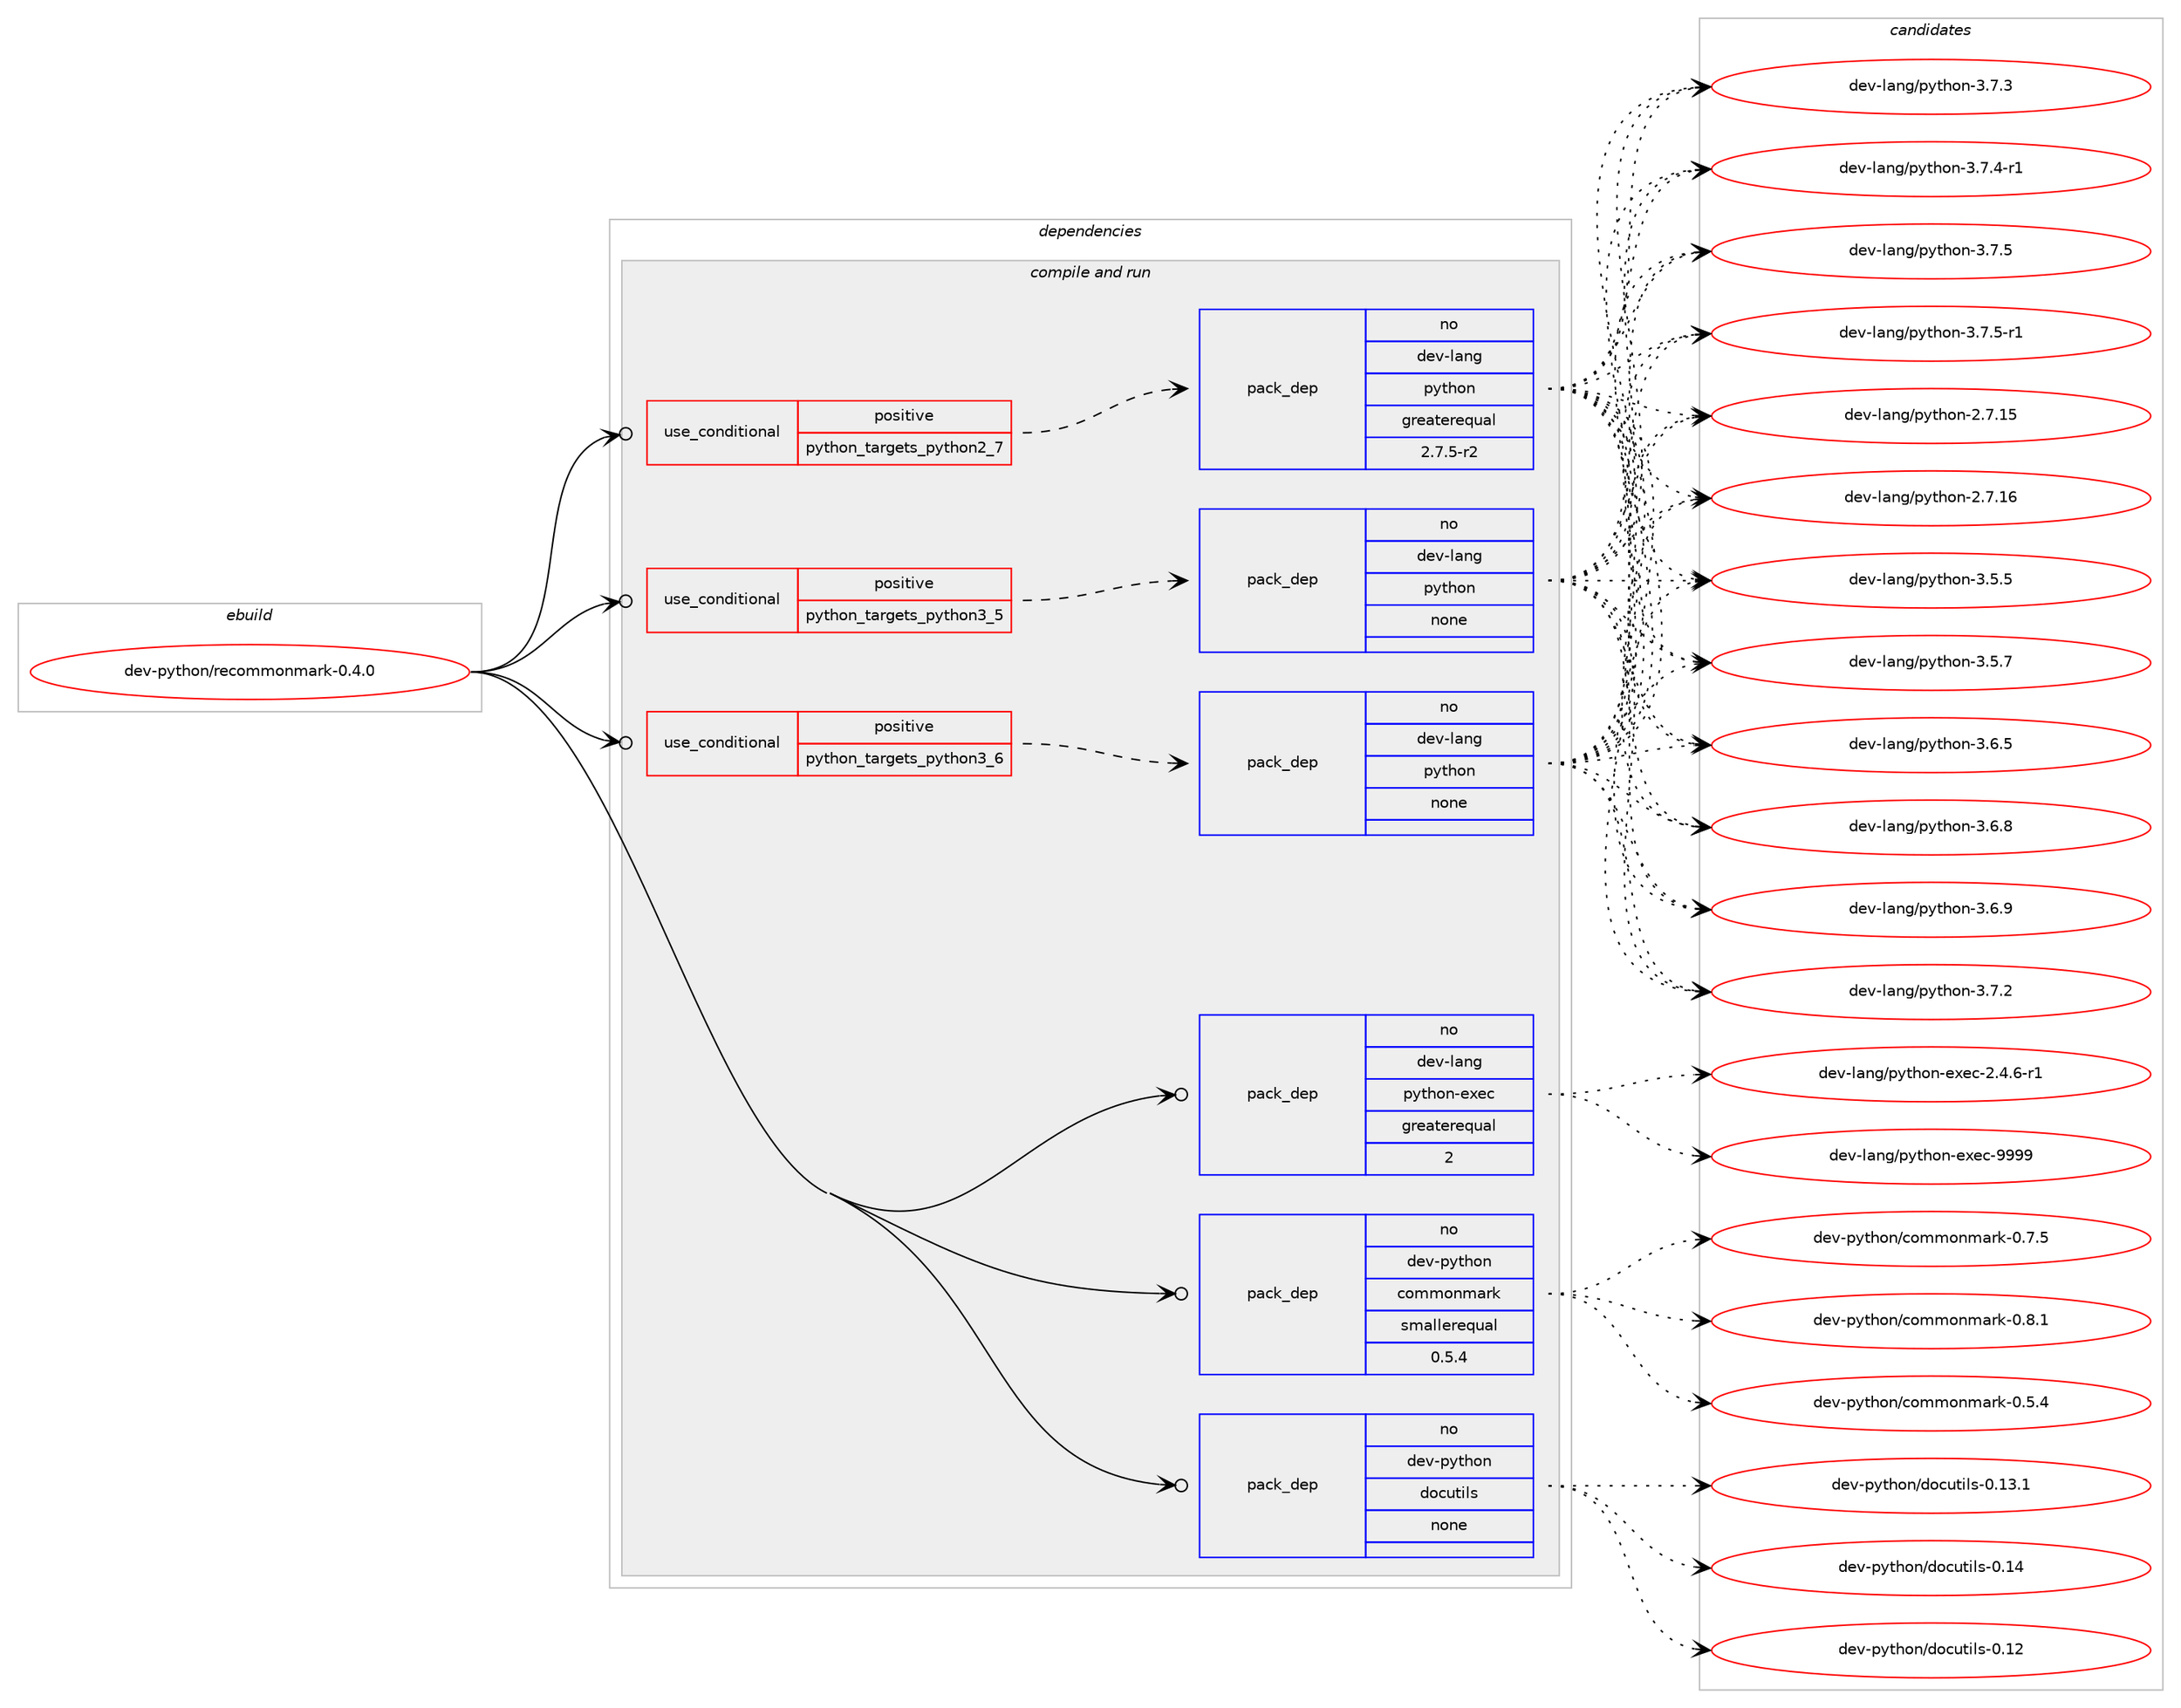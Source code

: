 digraph prolog {

# *************
# Graph options
# *************

newrank=true;
concentrate=true;
compound=true;
graph [rankdir=LR,fontname=Helvetica,fontsize=10,ranksep=1.5];#, ranksep=2.5, nodesep=0.2];
edge  [arrowhead=vee];
node  [fontname=Helvetica,fontsize=10];

# **********
# The ebuild
# **********

subgraph cluster_leftcol {
color=gray;
rank=same;
label=<<i>ebuild</i>>;
id [label="dev-python/recommonmark-0.4.0", color=red, width=4, href="../dev-python/recommonmark-0.4.0.svg"];
}

# ****************
# The dependencies
# ****************

subgraph cluster_midcol {
color=gray;
label=<<i>dependencies</i>>;
subgraph cluster_compile {
fillcolor="#eeeeee";
style=filled;
label=<<i>compile</i>>;
}
subgraph cluster_compileandrun {
fillcolor="#eeeeee";
style=filled;
label=<<i>compile and run</i>>;
subgraph cond148447 {
dependency634625 [label=<<TABLE BORDER="0" CELLBORDER="1" CELLSPACING="0" CELLPADDING="4"><TR><TD ROWSPAN="3" CELLPADDING="10">use_conditional</TD></TR><TR><TD>positive</TD></TR><TR><TD>python_targets_python2_7</TD></TR></TABLE>>, shape=none, color=red];
subgraph pack474299 {
dependency634626 [label=<<TABLE BORDER="0" CELLBORDER="1" CELLSPACING="0" CELLPADDING="4" WIDTH="220"><TR><TD ROWSPAN="6" CELLPADDING="30">pack_dep</TD></TR><TR><TD WIDTH="110">no</TD></TR><TR><TD>dev-lang</TD></TR><TR><TD>python</TD></TR><TR><TD>greaterequal</TD></TR><TR><TD>2.7.5-r2</TD></TR></TABLE>>, shape=none, color=blue];
}
dependency634625:e -> dependency634626:w [weight=20,style="dashed",arrowhead="vee"];
}
id:e -> dependency634625:w [weight=20,style="solid",arrowhead="odotvee"];
subgraph cond148448 {
dependency634627 [label=<<TABLE BORDER="0" CELLBORDER="1" CELLSPACING="0" CELLPADDING="4"><TR><TD ROWSPAN="3" CELLPADDING="10">use_conditional</TD></TR><TR><TD>positive</TD></TR><TR><TD>python_targets_python3_5</TD></TR></TABLE>>, shape=none, color=red];
subgraph pack474300 {
dependency634628 [label=<<TABLE BORDER="0" CELLBORDER="1" CELLSPACING="0" CELLPADDING="4" WIDTH="220"><TR><TD ROWSPAN="6" CELLPADDING="30">pack_dep</TD></TR><TR><TD WIDTH="110">no</TD></TR><TR><TD>dev-lang</TD></TR><TR><TD>python</TD></TR><TR><TD>none</TD></TR><TR><TD></TD></TR></TABLE>>, shape=none, color=blue];
}
dependency634627:e -> dependency634628:w [weight=20,style="dashed",arrowhead="vee"];
}
id:e -> dependency634627:w [weight=20,style="solid",arrowhead="odotvee"];
subgraph cond148449 {
dependency634629 [label=<<TABLE BORDER="0" CELLBORDER="1" CELLSPACING="0" CELLPADDING="4"><TR><TD ROWSPAN="3" CELLPADDING="10">use_conditional</TD></TR><TR><TD>positive</TD></TR><TR><TD>python_targets_python3_6</TD></TR></TABLE>>, shape=none, color=red];
subgraph pack474301 {
dependency634630 [label=<<TABLE BORDER="0" CELLBORDER="1" CELLSPACING="0" CELLPADDING="4" WIDTH="220"><TR><TD ROWSPAN="6" CELLPADDING="30">pack_dep</TD></TR><TR><TD WIDTH="110">no</TD></TR><TR><TD>dev-lang</TD></TR><TR><TD>python</TD></TR><TR><TD>none</TD></TR><TR><TD></TD></TR></TABLE>>, shape=none, color=blue];
}
dependency634629:e -> dependency634630:w [weight=20,style="dashed",arrowhead="vee"];
}
id:e -> dependency634629:w [weight=20,style="solid",arrowhead="odotvee"];
subgraph pack474302 {
dependency634631 [label=<<TABLE BORDER="0" CELLBORDER="1" CELLSPACING="0" CELLPADDING="4" WIDTH="220"><TR><TD ROWSPAN="6" CELLPADDING="30">pack_dep</TD></TR><TR><TD WIDTH="110">no</TD></TR><TR><TD>dev-lang</TD></TR><TR><TD>python-exec</TD></TR><TR><TD>greaterequal</TD></TR><TR><TD>2</TD></TR></TABLE>>, shape=none, color=blue];
}
id:e -> dependency634631:w [weight=20,style="solid",arrowhead="odotvee"];
subgraph pack474303 {
dependency634632 [label=<<TABLE BORDER="0" CELLBORDER="1" CELLSPACING="0" CELLPADDING="4" WIDTH="220"><TR><TD ROWSPAN="6" CELLPADDING="30">pack_dep</TD></TR><TR><TD WIDTH="110">no</TD></TR><TR><TD>dev-python</TD></TR><TR><TD>commonmark</TD></TR><TR><TD>smallerequal</TD></TR><TR><TD>0.5.4</TD></TR></TABLE>>, shape=none, color=blue];
}
id:e -> dependency634632:w [weight=20,style="solid",arrowhead="odotvee"];
subgraph pack474304 {
dependency634633 [label=<<TABLE BORDER="0" CELLBORDER="1" CELLSPACING="0" CELLPADDING="4" WIDTH="220"><TR><TD ROWSPAN="6" CELLPADDING="30">pack_dep</TD></TR><TR><TD WIDTH="110">no</TD></TR><TR><TD>dev-python</TD></TR><TR><TD>docutils</TD></TR><TR><TD>none</TD></TR><TR><TD></TD></TR></TABLE>>, shape=none, color=blue];
}
id:e -> dependency634633:w [weight=20,style="solid",arrowhead="odotvee"];
}
subgraph cluster_run {
fillcolor="#eeeeee";
style=filled;
label=<<i>run</i>>;
}
}

# **************
# The candidates
# **************

subgraph cluster_choices {
rank=same;
color=gray;
label=<<i>candidates</i>>;

subgraph choice474299 {
color=black;
nodesep=1;
choice10010111845108971101034711212111610411111045504655464953 [label="dev-lang/python-2.7.15", color=red, width=4,href="../dev-lang/python-2.7.15.svg"];
choice10010111845108971101034711212111610411111045504655464954 [label="dev-lang/python-2.7.16", color=red, width=4,href="../dev-lang/python-2.7.16.svg"];
choice100101118451089711010347112121116104111110455146534653 [label="dev-lang/python-3.5.5", color=red, width=4,href="../dev-lang/python-3.5.5.svg"];
choice100101118451089711010347112121116104111110455146534655 [label="dev-lang/python-3.5.7", color=red, width=4,href="../dev-lang/python-3.5.7.svg"];
choice100101118451089711010347112121116104111110455146544653 [label="dev-lang/python-3.6.5", color=red, width=4,href="../dev-lang/python-3.6.5.svg"];
choice100101118451089711010347112121116104111110455146544656 [label="dev-lang/python-3.6.8", color=red, width=4,href="../dev-lang/python-3.6.8.svg"];
choice100101118451089711010347112121116104111110455146544657 [label="dev-lang/python-3.6.9", color=red, width=4,href="../dev-lang/python-3.6.9.svg"];
choice100101118451089711010347112121116104111110455146554650 [label="dev-lang/python-3.7.2", color=red, width=4,href="../dev-lang/python-3.7.2.svg"];
choice100101118451089711010347112121116104111110455146554651 [label="dev-lang/python-3.7.3", color=red, width=4,href="../dev-lang/python-3.7.3.svg"];
choice1001011184510897110103471121211161041111104551465546524511449 [label="dev-lang/python-3.7.4-r1", color=red, width=4,href="../dev-lang/python-3.7.4-r1.svg"];
choice100101118451089711010347112121116104111110455146554653 [label="dev-lang/python-3.7.5", color=red, width=4,href="../dev-lang/python-3.7.5.svg"];
choice1001011184510897110103471121211161041111104551465546534511449 [label="dev-lang/python-3.7.5-r1", color=red, width=4,href="../dev-lang/python-3.7.5-r1.svg"];
dependency634626:e -> choice10010111845108971101034711212111610411111045504655464953:w [style=dotted,weight="100"];
dependency634626:e -> choice10010111845108971101034711212111610411111045504655464954:w [style=dotted,weight="100"];
dependency634626:e -> choice100101118451089711010347112121116104111110455146534653:w [style=dotted,weight="100"];
dependency634626:e -> choice100101118451089711010347112121116104111110455146534655:w [style=dotted,weight="100"];
dependency634626:e -> choice100101118451089711010347112121116104111110455146544653:w [style=dotted,weight="100"];
dependency634626:e -> choice100101118451089711010347112121116104111110455146544656:w [style=dotted,weight="100"];
dependency634626:e -> choice100101118451089711010347112121116104111110455146544657:w [style=dotted,weight="100"];
dependency634626:e -> choice100101118451089711010347112121116104111110455146554650:w [style=dotted,weight="100"];
dependency634626:e -> choice100101118451089711010347112121116104111110455146554651:w [style=dotted,weight="100"];
dependency634626:e -> choice1001011184510897110103471121211161041111104551465546524511449:w [style=dotted,weight="100"];
dependency634626:e -> choice100101118451089711010347112121116104111110455146554653:w [style=dotted,weight="100"];
dependency634626:e -> choice1001011184510897110103471121211161041111104551465546534511449:w [style=dotted,weight="100"];
}
subgraph choice474300 {
color=black;
nodesep=1;
choice10010111845108971101034711212111610411111045504655464953 [label="dev-lang/python-2.7.15", color=red, width=4,href="../dev-lang/python-2.7.15.svg"];
choice10010111845108971101034711212111610411111045504655464954 [label="dev-lang/python-2.7.16", color=red, width=4,href="../dev-lang/python-2.7.16.svg"];
choice100101118451089711010347112121116104111110455146534653 [label="dev-lang/python-3.5.5", color=red, width=4,href="../dev-lang/python-3.5.5.svg"];
choice100101118451089711010347112121116104111110455146534655 [label="dev-lang/python-3.5.7", color=red, width=4,href="../dev-lang/python-3.5.7.svg"];
choice100101118451089711010347112121116104111110455146544653 [label="dev-lang/python-3.6.5", color=red, width=4,href="../dev-lang/python-3.6.5.svg"];
choice100101118451089711010347112121116104111110455146544656 [label="dev-lang/python-3.6.8", color=red, width=4,href="../dev-lang/python-3.6.8.svg"];
choice100101118451089711010347112121116104111110455146544657 [label="dev-lang/python-3.6.9", color=red, width=4,href="../dev-lang/python-3.6.9.svg"];
choice100101118451089711010347112121116104111110455146554650 [label="dev-lang/python-3.7.2", color=red, width=4,href="../dev-lang/python-3.7.2.svg"];
choice100101118451089711010347112121116104111110455146554651 [label="dev-lang/python-3.7.3", color=red, width=4,href="../dev-lang/python-3.7.3.svg"];
choice1001011184510897110103471121211161041111104551465546524511449 [label="dev-lang/python-3.7.4-r1", color=red, width=4,href="../dev-lang/python-3.7.4-r1.svg"];
choice100101118451089711010347112121116104111110455146554653 [label="dev-lang/python-3.7.5", color=red, width=4,href="../dev-lang/python-3.7.5.svg"];
choice1001011184510897110103471121211161041111104551465546534511449 [label="dev-lang/python-3.7.5-r1", color=red, width=4,href="../dev-lang/python-3.7.5-r1.svg"];
dependency634628:e -> choice10010111845108971101034711212111610411111045504655464953:w [style=dotted,weight="100"];
dependency634628:e -> choice10010111845108971101034711212111610411111045504655464954:w [style=dotted,weight="100"];
dependency634628:e -> choice100101118451089711010347112121116104111110455146534653:w [style=dotted,weight="100"];
dependency634628:e -> choice100101118451089711010347112121116104111110455146534655:w [style=dotted,weight="100"];
dependency634628:e -> choice100101118451089711010347112121116104111110455146544653:w [style=dotted,weight="100"];
dependency634628:e -> choice100101118451089711010347112121116104111110455146544656:w [style=dotted,weight="100"];
dependency634628:e -> choice100101118451089711010347112121116104111110455146544657:w [style=dotted,weight="100"];
dependency634628:e -> choice100101118451089711010347112121116104111110455146554650:w [style=dotted,weight="100"];
dependency634628:e -> choice100101118451089711010347112121116104111110455146554651:w [style=dotted,weight="100"];
dependency634628:e -> choice1001011184510897110103471121211161041111104551465546524511449:w [style=dotted,weight="100"];
dependency634628:e -> choice100101118451089711010347112121116104111110455146554653:w [style=dotted,weight="100"];
dependency634628:e -> choice1001011184510897110103471121211161041111104551465546534511449:w [style=dotted,weight="100"];
}
subgraph choice474301 {
color=black;
nodesep=1;
choice10010111845108971101034711212111610411111045504655464953 [label="dev-lang/python-2.7.15", color=red, width=4,href="../dev-lang/python-2.7.15.svg"];
choice10010111845108971101034711212111610411111045504655464954 [label="dev-lang/python-2.7.16", color=red, width=4,href="../dev-lang/python-2.7.16.svg"];
choice100101118451089711010347112121116104111110455146534653 [label="dev-lang/python-3.5.5", color=red, width=4,href="../dev-lang/python-3.5.5.svg"];
choice100101118451089711010347112121116104111110455146534655 [label="dev-lang/python-3.5.7", color=red, width=4,href="../dev-lang/python-3.5.7.svg"];
choice100101118451089711010347112121116104111110455146544653 [label="dev-lang/python-3.6.5", color=red, width=4,href="../dev-lang/python-3.6.5.svg"];
choice100101118451089711010347112121116104111110455146544656 [label="dev-lang/python-3.6.8", color=red, width=4,href="../dev-lang/python-3.6.8.svg"];
choice100101118451089711010347112121116104111110455146544657 [label="dev-lang/python-3.6.9", color=red, width=4,href="../dev-lang/python-3.6.9.svg"];
choice100101118451089711010347112121116104111110455146554650 [label="dev-lang/python-3.7.2", color=red, width=4,href="../dev-lang/python-3.7.2.svg"];
choice100101118451089711010347112121116104111110455146554651 [label="dev-lang/python-3.7.3", color=red, width=4,href="../dev-lang/python-3.7.3.svg"];
choice1001011184510897110103471121211161041111104551465546524511449 [label="dev-lang/python-3.7.4-r1", color=red, width=4,href="../dev-lang/python-3.7.4-r1.svg"];
choice100101118451089711010347112121116104111110455146554653 [label="dev-lang/python-3.7.5", color=red, width=4,href="../dev-lang/python-3.7.5.svg"];
choice1001011184510897110103471121211161041111104551465546534511449 [label="dev-lang/python-3.7.5-r1", color=red, width=4,href="../dev-lang/python-3.7.5-r1.svg"];
dependency634630:e -> choice10010111845108971101034711212111610411111045504655464953:w [style=dotted,weight="100"];
dependency634630:e -> choice10010111845108971101034711212111610411111045504655464954:w [style=dotted,weight="100"];
dependency634630:e -> choice100101118451089711010347112121116104111110455146534653:w [style=dotted,weight="100"];
dependency634630:e -> choice100101118451089711010347112121116104111110455146534655:w [style=dotted,weight="100"];
dependency634630:e -> choice100101118451089711010347112121116104111110455146544653:w [style=dotted,weight="100"];
dependency634630:e -> choice100101118451089711010347112121116104111110455146544656:w [style=dotted,weight="100"];
dependency634630:e -> choice100101118451089711010347112121116104111110455146544657:w [style=dotted,weight="100"];
dependency634630:e -> choice100101118451089711010347112121116104111110455146554650:w [style=dotted,weight="100"];
dependency634630:e -> choice100101118451089711010347112121116104111110455146554651:w [style=dotted,weight="100"];
dependency634630:e -> choice1001011184510897110103471121211161041111104551465546524511449:w [style=dotted,weight="100"];
dependency634630:e -> choice100101118451089711010347112121116104111110455146554653:w [style=dotted,weight="100"];
dependency634630:e -> choice1001011184510897110103471121211161041111104551465546534511449:w [style=dotted,weight="100"];
}
subgraph choice474302 {
color=black;
nodesep=1;
choice10010111845108971101034711212111610411111045101120101994550465246544511449 [label="dev-lang/python-exec-2.4.6-r1", color=red, width=4,href="../dev-lang/python-exec-2.4.6-r1.svg"];
choice10010111845108971101034711212111610411111045101120101994557575757 [label="dev-lang/python-exec-9999", color=red, width=4,href="../dev-lang/python-exec-9999.svg"];
dependency634631:e -> choice10010111845108971101034711212111610411111045101120101994550465246544511449:w [style=dotted,weight="100"];
dependency634631:e -> choice10010111845108971101034711212111610411111045101120101994557575757:w [style=dotted,weight="100"];
}
subgraph choice474303 {
color=black;
nodesep=1;
choice10010111845112121116104111110479911110910911111010997114107454846534652 [label="dev-python/commonmark-0.5.4", color=red, width=4,href="../dev-python/commonmark-0.5.4.svg"];
choice10010111845112121116104111110479911110910911111010997114107454846554653 [label="dev-python/commonmark-0.7.5", color=red, width=4,href="../dev-python/commonmark-0.7.5.svg"];
choice10010111845112121116104111110479911110910911111010997114107454846564649 [label="dev-python/commonmark-0.8.1", color=red, width=4,href="../dev-python/commonmark-0.8.1.svg"];
dependency634632:e -> choice10010111845112121116104111110479911110910911111010997114107454846534652:w [style=dotted,weight="100"];
dependency634632:e -> choice10010111845112121116104111110479911110910911111010997114107454846554653:w [style=dotted,weight="100"];
dependency634632:e -> choice10010111845112121116104111110479911110910911111010997114107454846564649:w [style=dotted,weight="100"];
}
subgraph choice474304 {
color=black;
nodesep=1;
choice1001011184511212111610411111047100111991171161051081154548464950 [label="dev-python/docutils-0.12", color=red, width=4,href="../dev-python/docutils-0.12.svg"];
choice10010111845112121116104111110471001119911711610510811545484649514649 [label="dev-python/docutils-0.13.1", color=red, width=4,href="../dev-python/docutils-0.13.1.svg"];
choice1001011184511212111610411111047100111991171161051081154548464952 [label="dev-python/docutils-0.14", color=red, width=4,href="../dev-python/docutils-0.14.svg"];
dependency634633:e -> choice1001011184511212111610411111047100111991171161051081154548464950:w [style=dotted,weight="100"];
dependency634633:e -> choice10010111845112121116104111110471001119911711610510811545484649514649:w [style=dotted,weight="100"];
dependency634633:e -> choice1001011184511212111610411111047100111991171161051081154548464952:w [style=dotted,weight="100"];
}
}

}
